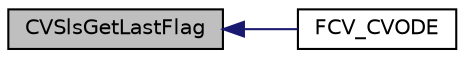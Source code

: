 digraph "CVSlsGetLastFlag"
{
  edge [fontname="Helvetica",fontsize="10",labelfontname="Helvetica",labelfontsize="10"];
  node [fontname="Helvetica",fontsize="10",shape=record];
  rankdir="LR";
  Node1 [label="CVSlsGetLastFlag",height=0.2,width=0.4,color="black", fillcolor="grey75", style="filled", fontcolor="black"];
  Node1 -> Node2 [dir="back",color="midnightblue",fontsize="10",style="solid",fontname="Helvetica"];
  Node2 [label="FCV_CVODE",height=0.2,width=0.4,color="black", fillcolor="white", style="filled",URL="$df/dc9/fcvode_8h.html#aa2bf3f087ad603311d471be8a522feac"];
}
